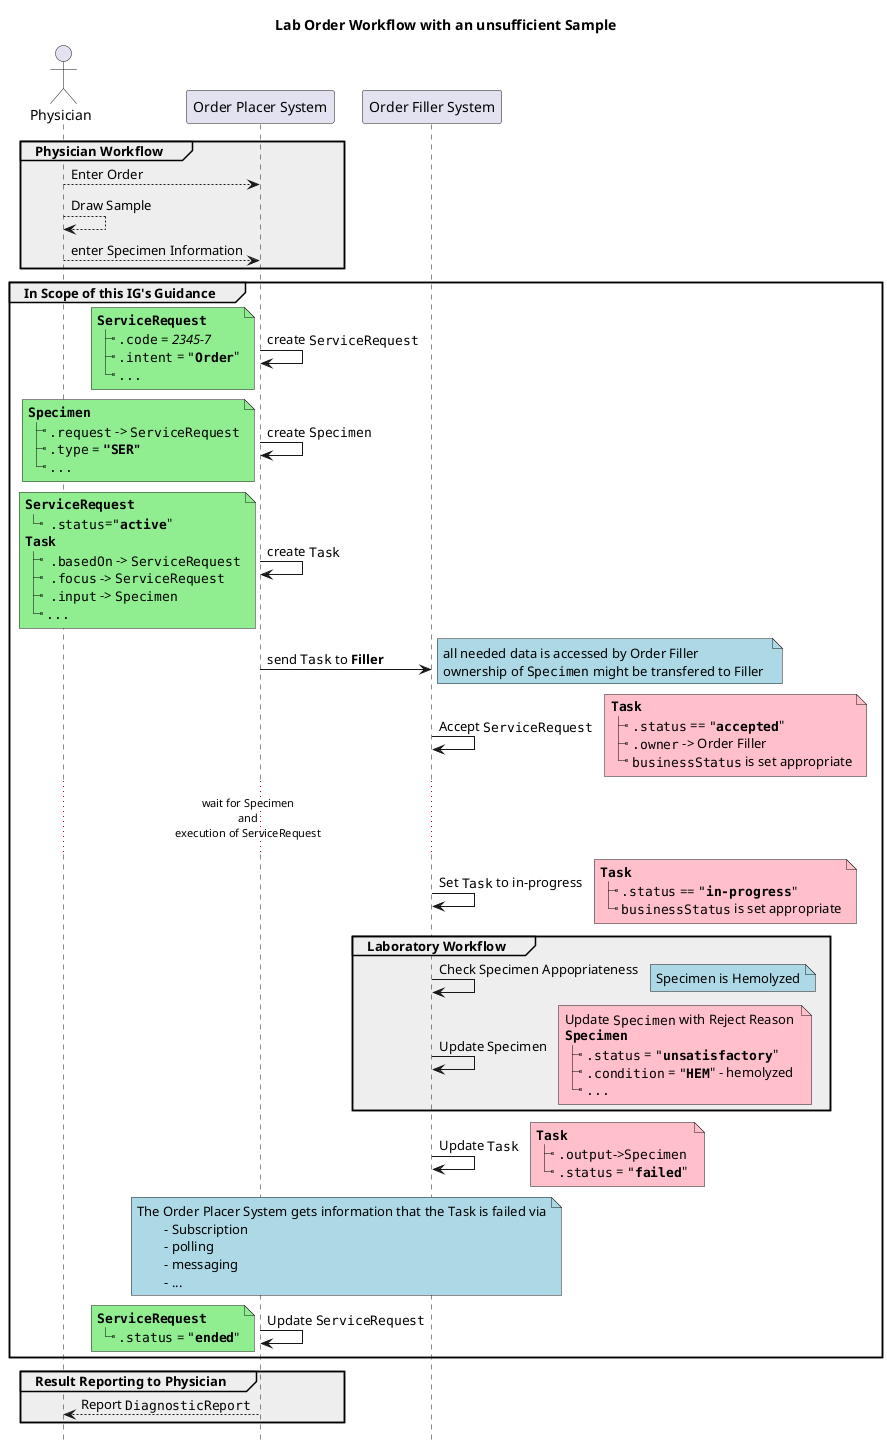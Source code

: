 @startuml

'skinparam sequenceMessageAlign center
title 
	Lab Order Workflow with an unsufficient Sample
end title
hide footbox

'note across #turquoise
'	**Assumptions:**
'	- Physician knows which Specimen to draw (i.e. via an Order Catalog)
'	- Specimen is drawn at the Physician office
'	- It is clear which Order Filler will execute the Order
'	- ""ServiceRequest"" is owned by the Order Placer; changes are allowed only to be done by Placer
'	- ""Task"" is a shared resource of Placer and Filler and updated by both
'	- Order Result is reported via ""DiagnosticReport""
'	- ""DiagnosticReport"" is owned by the Order Filler
'	- Order is accepted and is fulfilled 
'	- Lab internal flow is **out of scope**
'	- All needed data is accessible
'	**Not defined**
'	- Ownership of Specimen Resource (Ownership should/could/might change with the physical location)
'end note

actor Physician as Doc
participant "Order Placer System" as Placer
participant "Order Filler System" as Filler

group #eee Physician Workflow 
	Doc --> Placer: Enter Order
	Doc --> Doc: Draw Sample
	Doc --> Placer: enter Specimen Information
end

group In Scope of this IG's Guidance

	Placer -> Placer: create ""ServiceRequest"" 
	note left #lightgreen
		**""ServiceRequest""**
		|_ "".code"" = //2345-7//
		|_ "".intent"" = """**Order**"""
		|_ ""...""
	end note
	
	Placer -> Placer: create ""Specimen"" 
	note left #lightgreen
		**""Specimen""**
		|_ "".request"" -> ""ServiceRequest""
		|_ "".type"" = **"""SER"""**
		|_ ""...""
	end note
	
	Placer -> Placer: create ""Task"" 
	note left #lightgreen
		**""ServiceRequest""**
		|_  "".status""="""**active**"""
		**""Task""**
		|_  "".basedOn"" -> ""ServiceRequest""
		|_  "".focus"" -> ""ServiceRequest""
		|_  "".input"" -> ""Specimen""
		|_ ""...""
	end note 
	
	Placer -> Filler: send ""Task"" to **Filler** 
	note right #lightblue
		all needed data is accessed by Order Filler
		ownership of ""Specimen"" might be transfered to Filler 
	end note

	Filler -> Filler: Accept ""ServiceRequest"" 
	note right #pink
		**""Task""**
		|_ "".status"" == """**accepted**"""
		|_ "".owner"" -> Order Filler
		|_ ""businessStatus"" is set appropriate
	end note
	
	... wait for Specimen \nand\nexecution of ServiceRequest... 
	
	Filler -> Filler: Set ""Task"" to in-progress
	note right #pink
		**""Task""**
		|_ "".status"" == """**in-progress**"""
		|_ ""businessStatus"" is set appropriate
	end note
	
	group #eee Laboratory Workflow
	
		Filler -> Filler: Check Specimen Appopriateness
		note right #lightblue
			Specimen is Hemolyzed
		end note
		
		Filler -> Filler: Update Specimen
		note right #pink
			Update ""Specimen"" with Reject Reason 
			**""Specimen""**
			|_ "".status"" = """**unsatisfactory**"""
			|_ "".condition"" = """**HEM**""" - hemolyzed
			|_ ""...""
		end note
	end
	
	Filler -> Filler: Update ""Task""
		note right #pink
			**""Task""**
			|_ "".output""->""Specimen"" 
			|_ "".status"" = """**failed**"""
		end note
	
	note over Placer, Filler #lightblue
		The Order Placer System gets information that the Task is failed via
			- Subscription
			- polling
			- messaging
			- ...
	end note
	
	Placer -> Placer: Update ""ServiceRequest"" 
	note left #lightgreen
		**""ServiceRequest""**
		|_ "".status"" = """**ended**"""
	end note
end

group #eee Result Reporting to Physician
	Placer --> Doc: Report ""DiagnosticReport""
end
@enduml
